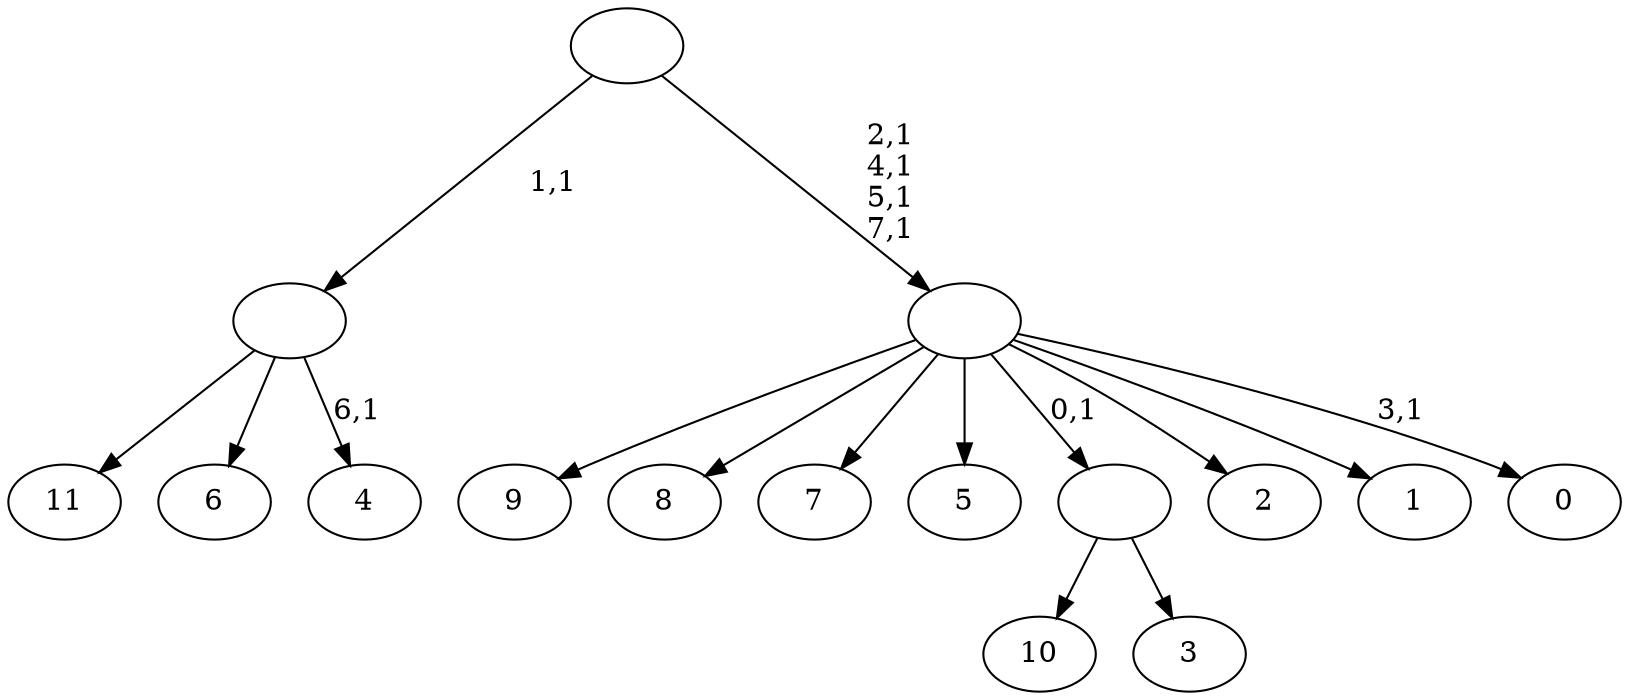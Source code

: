 digraph T {
	20 [label="11"]
	19 [label="10"]
	18 [label="9"]
	17 [label="8"]
	16 [label="7"]
	15 [label="6"]
	14 [label="5"]
	13 [label="4"]
	11 [label=""]
	10 [label="3"]
	9 [label=""]
	8 [label="2"]
	7 [label="1"]
	6 [label="0"]
	4 [label=""]
	0 [label=""]
	11 -> 13 [label="6,1"]
	11 -> 20 [label=""]
	11 -> 15 [label=""]
	9 -> 19 [label=""]
	9 -> 10 [label=""]
	4 -> 6 [label="3,1"]
	4 -> 18 [label=""]
	4 -> 17 [label=""]
	4 -> 16 [label=""]
	4 -> 14 [label=""]
	4 -> 9 [label="0,1"]
	4 -> 8 [label=""]
	4 -> 7 [label=""]
	0 -> 4 [label="2,1\n4,1\n5,1\n7,1"]
	0 -> 11 [label="1,1"]
}
